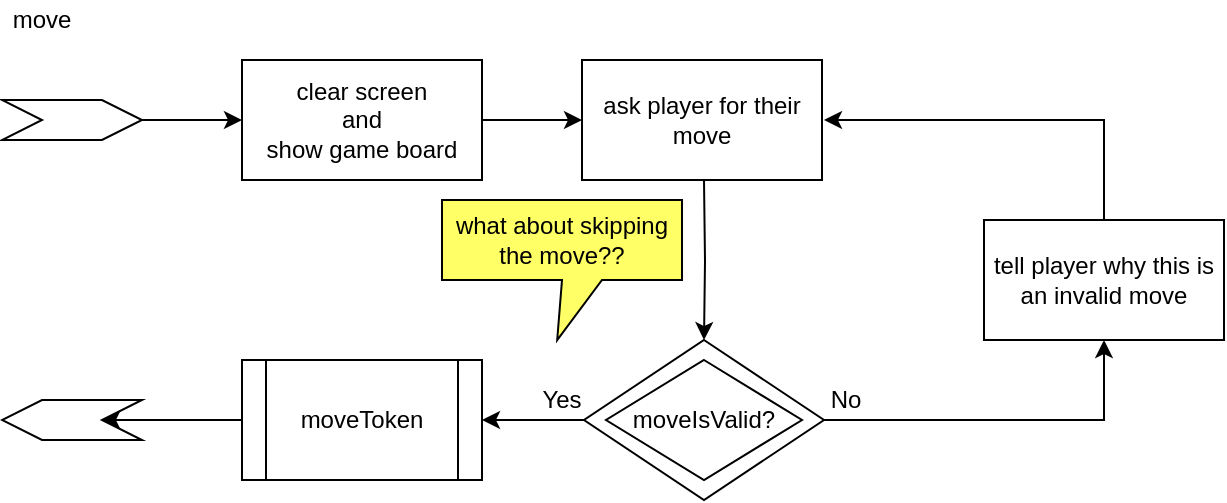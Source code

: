 <mxfile version="13.0.3" type="device"><diagram id="4FTMitsg7Rm5v0k8HXyr" name="move"><mxGraphModel dx="700" dy="855" grid="1" gridSize="10" guides="1" tooltips="1" connect="1" arrows="1" fold="1" page="1" pageScale="1" pageWidth="827" pageHeight="1169" math="0" shadow="0"><root><mxCell id="0"/><mxCell id="1" parent="0"/><mxCell id="yvlzyptlFtd9e-7NYPbV-20" style="edgeStyle=orthogonalEdgeStyle;rounded=0;orthogonalLoop=1;jettySize=auto;html=1;" edge="1" parent="1" target="yvlzyptlFtd9e-7NYPbV-14"><mxGeometry relative="1" as="geometry"><mxPoint x="381" y="110" as="sourcePoint"/></mxGeometry></mxCell><mxCell id="yvlzyptlFtd9e-7NYPbV-1" value="ask player for their move" style="rounded=0;whiteSpace=wrap;html=1;" vertex="1" parent="1"><mxGeometry x="320" y="50" width="120" height="60" as="geometry"/></mxCell><mxCell id="yvlzyptlFtd9e-7NYPbV-27" style="edgeStyle=orthogonalEdgeStyle;rounded=0;orthogonalLoop=1;jettySize=auto;html=1;exitX=1;exitY=0.5;exitDx=0;exitDy=0;" edge="1" parent="1" source="yvlzyptlFtd9e-7NYPbV-2" target="yvlzyptlFtd9e-7NYPbV-26"><mxGeometry relative="1" as="geometry"/></mxCell><mxCell id="yvlzyptlFtd9e-7NYPbV-2" value="" style="shape=step;perimeter=stepPerimeter;whiteSpace=wrap;html=1;fixedSize=1;" vertex="1" parent="1"><mxGeometry x="30" y="70" width="70" height="20" as="geometry"/></mxCell><mxCell id="yvlzyptlFtd9e-7NYPbV-3" value="" style="shape=step;perimeter=stepPerimeter;whiteSpace=wrap;html=1;fixedSize=1;rotation=-180;" vertex="1" parent="1"><mxGeometry x="30" y="220" width="70" height="20" as="geometry"/></mxCell><mxCell id="yvlzyptlFtd9e-7NYPbV-4" value="move" style="text;html=1;strokeColor=none;fillColor=none;align=center;verticalAlign=middle;whiteSpace=wrap;rounded=0;" vertex="1" parent="1"><mxGeometry x="30" y="20" width="40" height="20" as="geometry"/></mxCell><mxCell id="yvlzyptlFtd9e-7NYPbV-16" style="edgeStyle=orthogonalEdgeStyle;rounded=0;orthogonalLoop=1;jettySize=auto;html=1;entryX=0.5;entryY=1;entryDx=0;entryDy=0;" edge="1" parent="1" source="yvlzyptlFtd9e-7NYPbV-14" target="yvlzyptlFtd9e-7NYPbV-15"><mxGeometry relative="1" as="geometry"/></mxCell><mxCell id="yvlzyptlFtd9e-7NYPbV-30" style="edgeStyle=orthogonalEdgeStyle;rounded=0;orthogonalLoop=1;jettySize=auto;html=1;entryX=1;entryY=0.5;entryDx=0;entryDy=0;" edge="1" parent="1" source="yvlzyptlFtd9e-7NYPbV-14" target="yvlzyptlFtd9e-7NYPbV-23"><mxGeometry relative="1" as="geometry"/></mxCell><mxCell id="yvlzyptlFtd9e-7NYPbV-14" value="" style="rhombus;whiteSpace=wrap;html=1;" vertex="1" parent="1"><mxGeometry x="321" y="190" width="120" height="80" as="geometry"/></mxCell><mxCell id="yvlzyptlFtd9e-7NYPbV-17" style="edgeStyle=orthogonalEdgeStyle;rounded=0;orthogonalLoop=1;jettySize=auto;html=1;entryX=1;entryY=0.5;entryDx=0;entryDy=0;exitX=0.5;exitY=0;exitDx=0;exitDy=0;" edge="1" parent="1" source="yvlzyptlFtd9e-7NYPbV-15"><mxGeometry relative="1" as="geometry"><mxPoint x="441" y="80" as="targetPoint"/><Array as="points"><mxPoint x="581" y="80"/></Array></mxGeometry></mxCell><mxCell id="yvlzyptlFtd9e-7NYPbV-15" value="tell player why this is an invalid move" style="rounded=0;whiteSpace=wrap;html=1;" vertex="1" parent="1"><mxGeometry x="521" y="130" width="120" height="60" as="geometry"/></mxCell><mxCell id="yvlzyptlFtd9e-7NYPbV-18" value="No" style="text;html=1;strokeColor=none;fillColor=none;align=center;verticalAlign=middle;whiteSpace=wrap;rounded=0;" vertex="1" parent="1"><mxGeometry x="432" y="210" width="40" height="20" as="geometry"/></mxCell><mxCell id="yvlzyptlFtd9e-7NYPbV-21" value="Yes" style="text;html=1;strokeColor=none;fillColor=none;align=center;verticalAlign=middle;whiteSpace=wrap;rounded=0;" vertex="1" parent="1"><mxGeometry x="290" y="210" width="40" height="20" as="geometry"/></mxCell><mxCell id="yvlzyptlFtd9e-7NYPbV-32" style="edgeStyle=orthogonalEdgeStyle;rounded=0;orthogonalLoop=1;jettySize=auto;html=1;entryX=0;entryY=0.5;entryDx=0;entryDy=0;" edge="1" parent="1" source="yvlzyptlFtd9e-7NYPbV-23" target="yvlzyptlFtd9e-7NYPbV-3"><mxGeometry relative="1" as="geometry"/></mxCell><mxCell id="yvlzyptlFtd9e-7NYPbV-23" value="moveToken" style="shape=process;whiteSpace=wrap;html=1;backgroundOutline=1;" vertex="1" parent="1"><mxGeometry x="150" y="200" width="120" height="60" as="geometry"/></mxCell><mxCell id="yvlzyptlFtd9e-7NYPbV-29" style="edgeStyle=orthogonalEdgeStyle;rounded=0;orthogonalLoop=1;jettySize=auto;html=1;entryX=0;entryY=0.5;entryDx=0;entryDy=0;" edge="1" parent="1" source="yvlzyptlFtd9e-7NYPbV-26" target="yvlzyptlFtd9e-7NYPbV-1"><mxGeometry relative="1" as="geometry"/></mxCell><mxCell id="yvlzyptlFtd9e-7NYPbV-26" value="clear screen&lt;br&gt;and&lt;br&gt;show game board" style="rounded=0;whiteSpace=wrap;html=1;" vertex="1" parent="1"><mxGeometry x="150" y="50" width="120" height="60" as="geometry"/></mxCell><mxCell id="yvlzyptlFtd9e-7NYPbV-34" value="moveIsValid?" style="rhombus;whiteSpace=wrap;html=1;" vertex="1" parent="1"><mxGeometry x="332" y="200" width="98" height="60" as="geometry"/></mxCell><mxCell id="yvlzyptlFtd9e-7NYPbV-35" value="what about skipping the move??" style="shape=callout;whiteSpace=wrap;html=1;perimeter=calloutPerimeter;position2=0.48;fillColor=#FFFF66;" vertex="1" parent="1"><mxGeometry x="250" y="120" width="120" height="70" as="geometry"/></mxCell></root></mxGraphModel></diagram></mxfile>